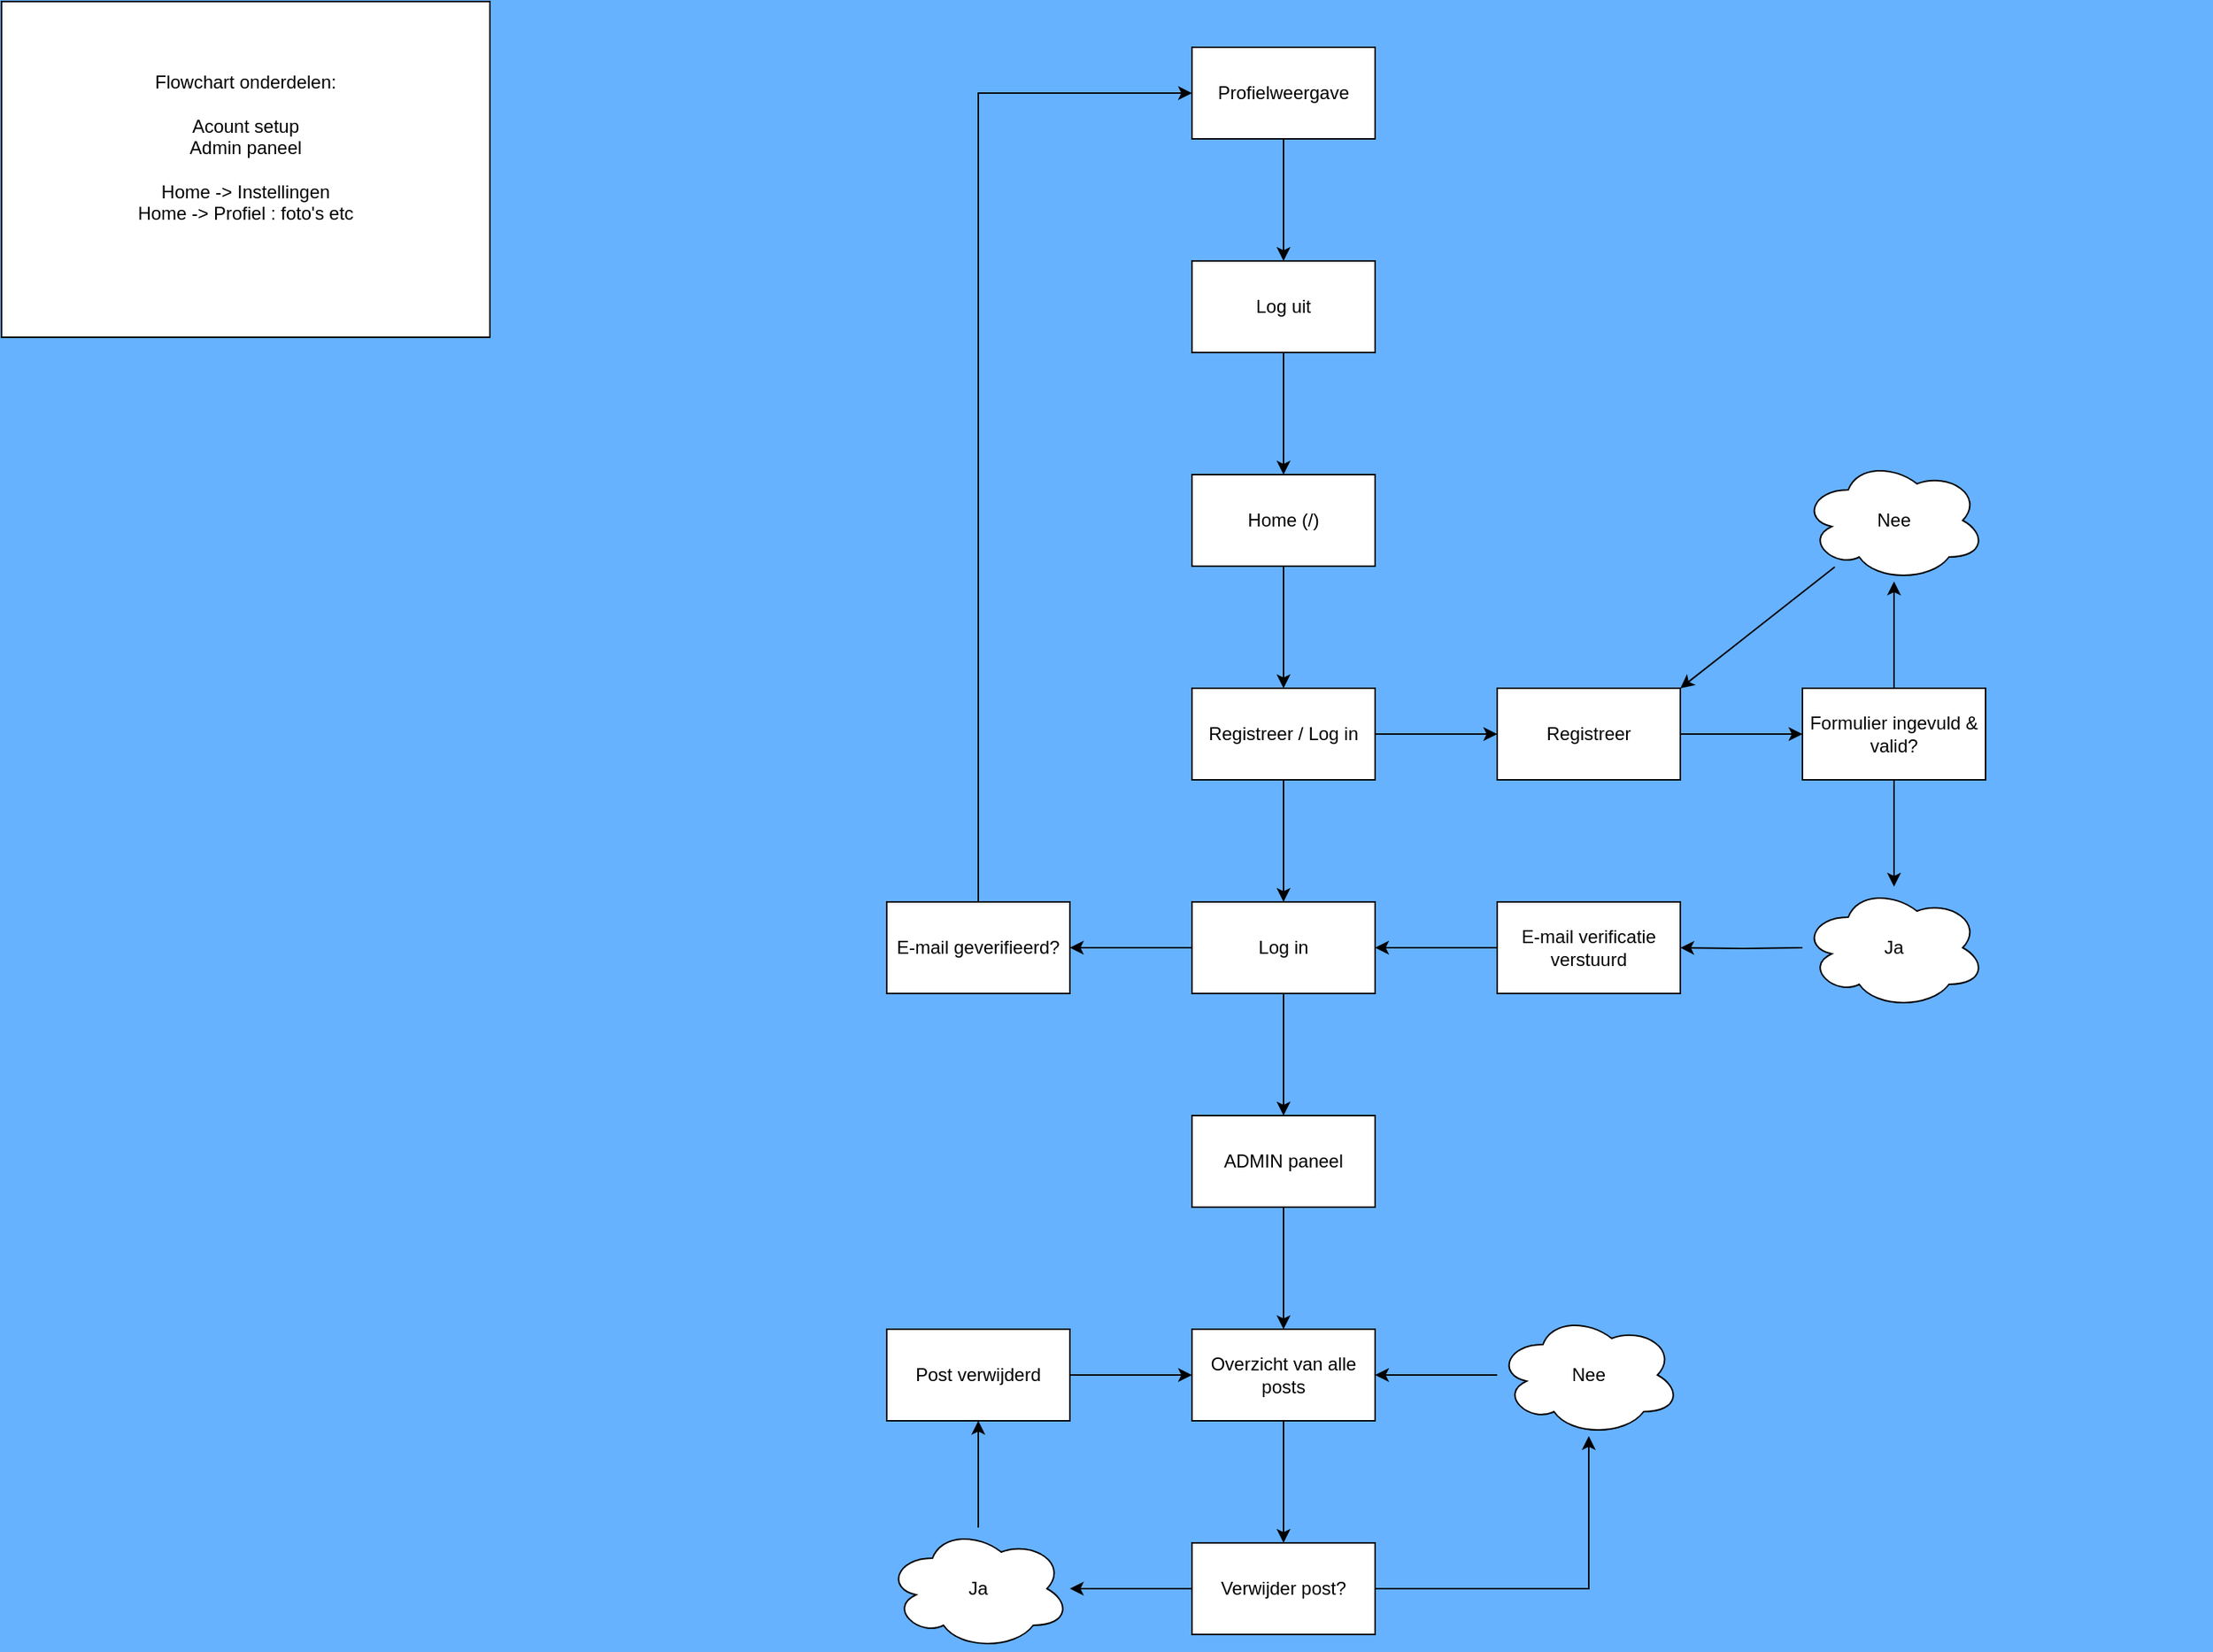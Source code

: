 <mxfile version="24.7.16">
  <diagram name="Page-1" id="1DBc8dPQSUgd4bEL02zA">
    <mxGraphModel dx="3240" dy="2422" grid="1" gridSize="10" guides="1" tooltips="1" connect="1" arrows="1" fold="1" page="1" pageScale="1" pageWidth="850" pageHeight="1100" background="#66B2FF" math="0" shadow="0">
      <root>
        <mxCell id="0" />
        <mxCell id="1" parent="0" />
        <mxCell id="qv_reojsGtixaLWI4rcD-1" value="" style="edgeStyle=orthogonalEdgeStyle;rounded=0;orthogonalLoop=1;jettySize=auto;html=1;" edge="1" parent="1" source="B9S9Ff7O9c7iUJAFCNQQ-6" target="B9S9Ff7O9c7iUJAFCNQQ-13">
          <mxGeometry relative="1" as="geometry" />
        </mxCell>
        <mxCell id="B9S9Ff7O9c7iUJAFCNQQ-6" value="Home (/)" style="rounded=0;whiteSpace=wrap;html=1;" parent="1" vertex="1">
          <mxGeometry x="370" y="10" width="120" height="60" as="geometry" />
        </mxCell>
        <mxCell id="B9S9Ff7O9c7iUJAFCNQQ-25" value="" style="edgeStyle=orthogonalEdgeStyle;rounded=0;orthogonalLoop=1;jettySize=auto;html=1;strokeColor=none;entryX=1;entryY=0.25;entryDx=0;entryDy=0;" parent="1" target="B9S9Ff7O9c7iUJAFCNQQ-6" edge="1">
          <mxGeometry relative="1" as="geometry">
            <mxPoint x="630" y="40" as="targetPoint" />
            <mxPoint x="1030" y="-90" as="sourcePoint" />
          </mxGeometry>
        </mxCell>
        <mxCell id="qv_reojsGtixaLWI4rcD-2" value="" style="edgeStyle=orthogonalEdgeStyle;rounded=0;orthogonalLoop=1;jettySize=auto;html=1;" edge="1" parent="1" source="B9S9Ff7O9c7iUJAFCNQQ-13" target="B9S9Ff7O9c7iUJAFCNQQ-15">
          <mxGeometry relative="1" as="geometry" />
        </mxCell>
        <mxCell id="qv_reojsGtixaLWI4rcD-3" value="" style="edgeStyle=orthogonalEdgeStyle;rounded=0;orthogonalLoop=1;jettySize=auto;html=1;" edge="1" parent="1" source="B9S9Ff7O9c7iUJAFCNQQ-13" target="B9S9Ff7O9c7iUJAFCNQQ-17">
          <mxGeometry relative="1" as="geometry" />
        </mxCell>
        <mxCell id="B9S9Ff7O9c7iUJAFCNQQ-13" value="Registreer / Log in" style="rounded=0;whiteSpace=wrap;html=1;" parent="1" vertex="1">
          <mxGeometry x="370" y="150" width="120" height="60" as="geometry" />
        </mxCell>
        <mxCell id="B9S9Ff7O9c7iUJAFCNQQ-20" value="" style="edgeStyle=orthogonalEdgeStyle;rounded=0;orthogonalLoop=1;jettySize=auto;html=1;" parent="1" source="B9S9Ff7O9c7iUJAFCNQQ-15" target="B9S9Ff7O9c7iUJAFCNQQ-19" edge="1">
          <mxGeometry relative="1" as="geometry" />
        </mxCell>
        <mxCell id="B9S9Ff7O9c7iUJAFCNQQ-15" value="Registreer" style="rounded=0;whiteSpace=wrap;html=1;" parent="1" vertex="1">
          <mxGeometry x="570" y="150" width="120" height="60" as="geometry" />
        </mxCell>
        <mxCell id="B9S9Ff7O9c7iUJAFCNQQ-59" value="" style="edgeStyle=orthogonalEdgeStyle;rounded=0;orthogonalLoop=1;jettySize=auto;html=1;" parent="1" source="B9S9Ff7O9c7iUJAFCNQQ-17" target="B9S9Ff7O9c7iUJAFCNQQ-58" edge="1">
          <mxGeometry relative="1" as="geometry" />
        </mxCell>
        <mxCell id="B9S9Ff7O9c7iUJAFCNQQ-71" value="" style="edgeStyle=orthogonalEdgeStyle;rounded=0;orthogonalLoop=1;jettySize=auto;html=1;" parent="1" source="B9S9Ff7O9c7iUJAFCNQQ-17" target="B9S9Ff7O9c7iUJAFCNQQ-70" edge="1">
          <mxGeometry relative="1" as="geometry" />
        </mxCell>
        <mxCell id="B9S9Ff7O9c7iUJAFCNQQ-17" value="Log in" style="rounded=0;whiteSpace=wrap;html=1;" parent="1" vertex="1">
          <mxGeometry x="370" y="290" width="120" height="60" as="geometry" />
        </mxCell>
        <mxCell id="B9S9Ff7O9c7iUJAFCNQQ-31" value="" style="edgeStyle=orthogonalEdgeStyle;rounded=0;orthogonalLoop=1;jettySize=auto;html=1;" parent="1" source="B9S9Ff7O9c7iUJAFCNQQ-19" target="B9S9Ff7O9c7iUJAFCNQQ-30" edge="1">
          <mxGeometry relative="1" as="geometry" />
        </mxCell>
        <mxCell id="B9S9Ff7O9c7iUJAFCNQQ-33" value="" style="edgeStyle=orthogonalEdgeStyle;rounded=0;orthogonalLoop=1;jettySize=auto;html=1;" parent="1" source="B9S9Ff7O9c7iUJAFCNQQ-19" target="B9S9Ff7O9c7iUJAFCNQQ-32" edge="1">
          <mxGeometry relative="1" as="geometry" />
        </mxCell>
        <mxCell id="B9S9Ff7O9c7iUJAFCNQQ-19" value="Formulier ingevuld &amp;amp; valid?" style="rounded=0;whiteSpace=wrap;html=1;gradientColor=none;glass=0;shadow=0;" parent="1" vertex="1">
          <mxGeometry x="770" y="150" width="120" height="60" as="geometry" />
        </mxCell>
        <mxCell id="B9S9Ff7O9c7iUJAFCNQQ-40" value="" style="edgeStyle=orthogonalEdgeStyle;rounded=0;orthogonalLoop=1;jettySize=auto;html=1;" parent="1" target="B9S9Ff7O9c7iUJAFCNQQ-39" edge="1">
          <mxGeometry relative="1" as="geometry">
            <mxPoint x="770" y="320" as="sourcePoint" />
          </mxGeometry>
        </mxCell>
        <mxCell id="B9S9Ff7O9c7iUJAFCNQQ-30" value="Ja" style="ellipse;shape=cloud;whiteSpace=wrap;html=1;rounded=0;gradientColor=none;glass=0;shadow=0;" parent="1" vertex="1">
          <mxGeometry x="770" y="280" width="120" height="80" as="geometry" />
        </mxCell>
        <mxCell id="B9S9Ff7O9c7iUJAFCNQQ-32" value="Nee" style="ellipse;shape=cloud;whiteSpace=wrap;html=1;rounded=0;gradientColor=none;glass=0;shadow=0;" parent="1" vertex="1">
          <mxGeometry x="770" width="120" height="80" as="geometry" />
        </mxCell>
        <mxCell id="B9S9Ff7O9c7iUJAFCNQQ-55" value="" style="edgeStyle=orthogonalEdgeStyle;rounded=0;orthogonalLoop=1;jettySize=auto;html=1;" parent="1" source="B9S9Ff7O9c7iUJAFCNQQ-39" target="B9S9Ff7O9c7iUJAFCNQQ-17" edge="1">
          <mxGeometry relative="1" as="geometry">
            <mxPoint y="590" as="targetPoint" />
          </mxGeometry>
        </mxCell>
        <mxCell id="B9S9Ff7O9c7iUJAFCNQQ-39" value="E-mail verificatie verstuurd" style="whiteSpace=wrap;html=1;rounded=0;gradientColor=none;glass=0;shadow=0;" parent="1" vertex="1">
          <mxGeometry x="570" y="290" width="120" height="60" as="geometry" />
        </mxCell>
        <mxCell id="B9S9Ff7O9c7iUJAFCNQQ-51" value="" style="endArrow=classic;html=1;rounded=0;entryX=1;entryY=0;entryDx=0;entryDy=0;" parent="1" source="B9S9Ff7O9c7iUJAFCNQQ-32" target="B9S9Ff7O9c7iUJAFCNQQ-15" edge="1">
          <mxGeometry width="50" height="50" relative="1" as="geometry">
            <mxPoint x="700" y="110" as="sourcePoint" />
            <mxPoint x="750" y="60" as="targetPoint" />
          </mxGeometry>
        </mxCell>
        <mxCell id="B9S9Ff7O9c7iUJAFCNQQ-64" style="edgeStyle=orthogonalEdgeStyle;rounded=0;orthogonalLoop=1;jettySize=auto;html=1;exitX=0.5;exitY=0;exitDx=0;exitDy=0;entryX=0;entryY=0.5;entryDx=0;entryDy=0;" parent="1" source="B9S9Ff7O9c7iUJAFCNQQ-58" target="HIvW9K1EiDW5H_aIbrcw-3" edge="1">
          <mxGeometry relative="1" as="geometry">
            <mxPoint x="360" y="-240" as="targetPoint" />
            <Array as="points">
              <mxPoint x="230" y="-240" />
            </Array>
          </mxGeometry>
        </mxCell>
        <mxCell id="B9S9Ff7O9c7iUJAFCNQQ-58" value="E-mail geverifieerd?" style="rounded=0;whiteSpace=wrap;html=1;" parent="1" vertex="1">
          <mxGeometry x="170" y="290" width="120" height="60" as="geometry" />
        </mxCell>
        <mxCell id="HIvW9K1EiDW5H_aIbrcw-6" value="" style="edgeStyle=orthogonalEdgeStyle;rounded=0;orthogonalLoop=1;jettySize=auto;html=1;" parent="1" source="B9S9Ff7O9c7iUJAFCNQQ-67" target="B9S9Ff7O9c7iUJAFCNQQ-6" edge="1">
          <mxGeometry relative="1" as="geometry" />
        </mxCell>
        <mxCell id="B9S9Ff7O9c7iUJAFCNQQ-67" value="Log uit" style="rounded=0;whiteSpace=wrap;html=1;" parent="1" vertex="1">
          <mxGeometry x="370" y="-130" width="120" height="60" as="geometry" />
        </mxCell>
        <mxCell id="B9S9Ff7O9c7iUJAFCNQQ-73" value="" style="edgeStyle=orthogonalEdgeStyle;rounded=0;orthogonalLoop=1;jettySize=auto;html=1;" parent="1" source="B9S9Ff7O9c7iUJAFCNQQ-70" target="B9S9Ff7O9c7iUJAFCNQQ-72" edge="1">
          <mxGeometry relative="1" as="geometry" />
        </mxCell>
        <mxCell id="B9S9Ff7O9c7iUJAFCNQQ-70" value="ADMIN paneel" style="rounded=0;whiteSpace=wrap;html=1;" parent="1" vertex="1">
          <mxGeometry x="370" y="430" width="120" height="60" as="geometry" />
        </mxCell>
        <mxCell id="B9S9Ff7O9c7iUJAFCNQQ-76" value="" style="edgeStyle=orthogonalEdgeStyle;rounded=0;orthogonalLoop=1;jettySize=auto;html=1;" parent="1" source="B9S9Ff7O9c7iUJAFCNQQ-72" target="B9S9Ff7O9c7iUJAFCNQQ-75" edge="1">
          <mxGeometry relative="1" as="geometry" />
        </mxCell>
        <mxCell id="B9S9Ff7O9c7iUJAFCNQQ-72" value="Overzicht van alle posts" style="rounded=0;whiteSpace=wrap;html=1;shape=label;" parent="1" vertex="1">
          <mxGeometry x="370" y="570" width="120" height="60" as="geometry" />
        </mxCell>
        <mxCell id="B9S9Ff7O9c7iUJAFCNQQ-78" value="" style="edgeStyle=orthogonalEdgeStyle;rounded=0;orthogonalLoop=1;jettySize=auto;html=1;" parent="1" source="B9S9Ff7O9c7iUJAFCNQQ-75" target="B9S9Ff7O9c7iUJAFCNQQ-77" edge="1">
          <mxGeometry relative="1" as="geometry" />
        </mxCell>
        <mxCell id="B9S9Ff7O9c7iUJAFCNQQ-83" value="" style="edgeStyle=orthogonalEdgeStyle;rounded=0;orthogonalLoop=1;jettySize=auto;html=1;" parent="1" source="B9S9Ff7O9c7iUJAFCNQQ-75" target="B9S9Ff7O9c7iUJAFCNQQ-82" edge="1">
          <mxGeometry relative="1" as="geometry" />
        </mxCell>
        <mxCell id="B9S9Ff7O9c7iUJAFCNQQ-75" value="Verwijder post?" style="rounded=0;whiteSpace=wrap;html=1;shape=label;" parent="1" vertex="1">
          <mxGeometry x="370" y="710" width="120" height="60" as="geometry" />
        </mxCell>
        <mxCell id="B9S9Ff7O9c7iUJAFCNQQ-80" value="" style="edgeStyle=orthogonalEdgeStyle;rounded=0;orthogonalLoop=1;jettySize=auto;html=1;" parent="1" source="B9S9Ff7O9c7iUJAFCNQQ-77" target="B9S9Ff7O9c7iUJAFCNQQ-79" edge="1">
          <mxGeometry relative="1" as="geometry" />
        </mxCell>
        <mxCell id="B9S9Ff7O9c7iUJAFCNQQ-77" value="Ja" style="ellipse;shape=cloud;whiteSpace=wrap;html=1;rounded=0;" parent="1" vertex="1">
          <mxGeometry x="170" y="700" width="120" height="80" as="geometry" />
        </mxCell>
        <mxCell id="B9S9Ff7O9c7iUJAFCNQQ-81" style="edgeStyle=orthogonalEdgeStyle;rounded=0;orthogonalLoop=1;jettySize=auto;html=1;entryX=0;entryY=0.5;entryDx=0;entryDy=0;" parent="1" source="B9S9Ff7O9c7iUJAFCNQQ-79" target="B9S9Ff7O9c7iUJAFCNQQ-72" edge="1">
          <mxGeometry relative="1" as="geometry" />
        </mxCell>
        <mxCell id="B9S9Ff7O9c7iUJAFCNQQ-79" value="Post verwijderd" style="whiteSpace=wrap;html=1;rounded=0;" parent="1" vertex="1">
          <mxGeometry x="170" y="570" width="120" height="60" as="geometry" />
        </mxCell>
        <mxCell id="qv_reojsGtixaLWI4rcD-4" value="" style="edgeStyle=orthogonalEdgeStyle;rounded=0;orthogonalLoop=1;jettySize=auto;html=1;" edge="1" parent="1" source="B9S9Ff7O9c7iUJAFCNQQ-82" target="B9S9Ff7O9c7iUJAFCNQQ-72">
          <mxGeometry relative="1" as="geometry" />
        </mxCell>
        <mxCell id="B9S9Ff7O9c7iUJAFCNQQ-82" value="Nee" style="ellipse;shape=cloud;whiteSpace=wrap;html=1;rounded=0;" parent="1" vertex="1">
          <mxGeometry x="570" y="560" width="120" height="80" as="geometry" />
        </mxCell>
        <mxCell id="HIvW9K1EiDW5H_aIbrcw-1" value="Flowchart onderdelen:&lt;div&gt;&lt;br&gt;&lt;/div&gt;&lt;div&gt;Acount setup&lt;br&gt;Admin paneel&lt;br&gt;&lt;br&gt;Home -&amp;gt; Instellingen&lt;/div&gt;&lt;div&gt;Home -&amp;gt; Profiel : foto&#39;s etc&lt;/div&gt;&lt;div&gt;&lt;br&gt;&lt;/div&gt;&lt;div&gt;&lt;br&gt;&lt;/div&gt;" style="rounded=0;whiteSpace=wrap;html=1;" parent="1" vertex="1">
          <mxGeometry x="-410" y="-300" width="320" height="220" as="geometry" />
        </mxCell>
        <mxCell id="HIvW9K1EiDW5H_aIbrcw-5" value="" style="edgeStyle=orthogonalEdgeStyle;rounded=0;orthogonalLoop=1;jettySize=auto;html=1;" parent="1" source="HIvW9K1EiDW5H_aIbrcw-3" target="B9S9Ff7O9c7iUJAFCNQQ-67" edge="1">
          <mxGeometry relative="1" as="geometry" />
        </mxCell>
        <mxCell id="HIvW9K1EiDW5H_aIbrcw-3" value="Profielweergave" style="rounded=0;whiteSpace=wrap;html=1;" parent="1" vertex="1">
          <mxGeometry x="370" y="-270" width="120" height="60" as="geometry" />
        </mxCell>
      </root>
    </mxGraphModel>
  </diagram>
</mxfile>
